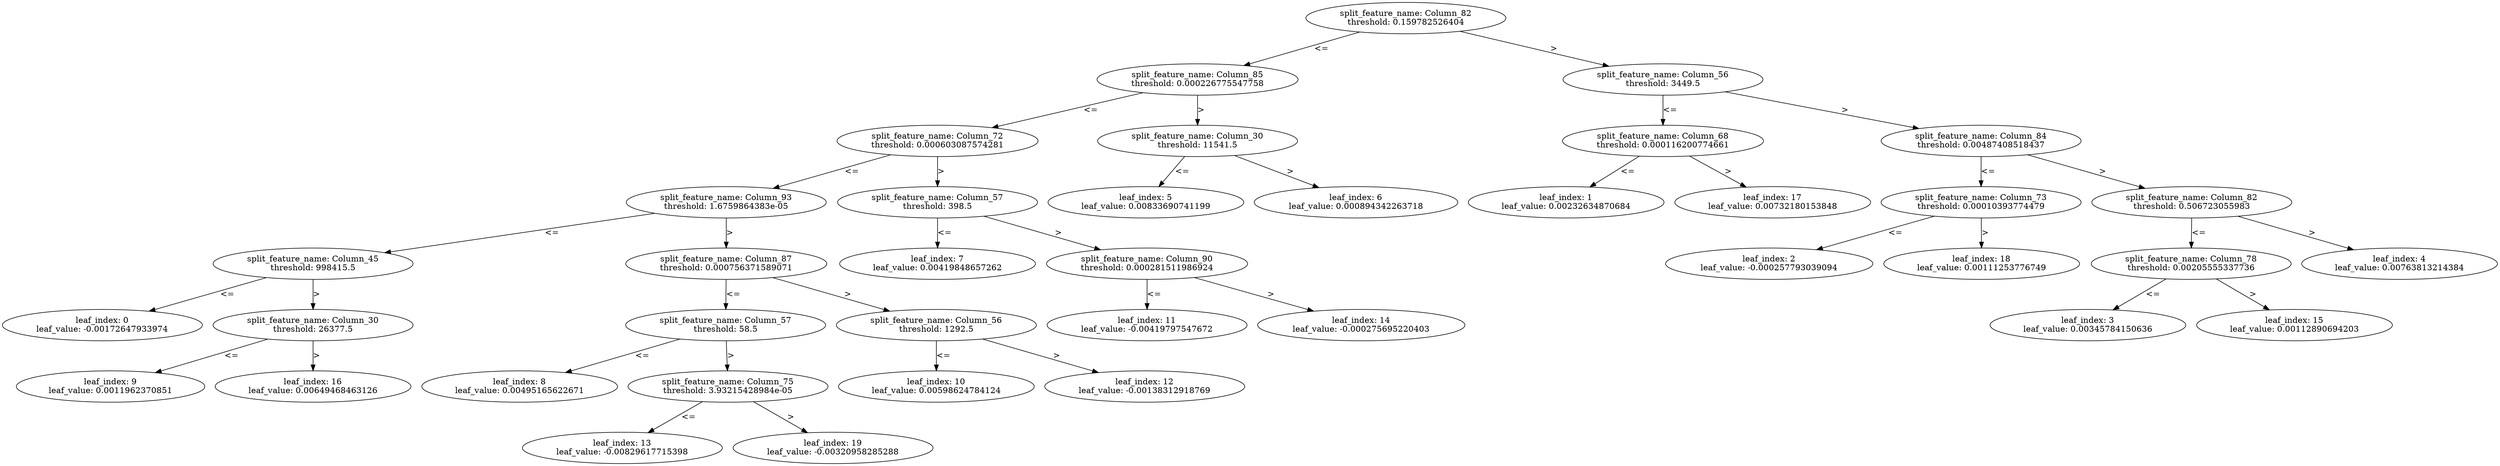 digraph Tree78 {
	split0 [label="split_feature_name: Column_82\nthreshold: 0.159782526404"]
	split4 [label="split_feature_name: Column_85\nthreshold: 0.000226775547758"]
	split6 [label="split_feature_name: Column_72\nthreshold: 0.000603087574281"]
	split7 [label="split_feature_name: Column_93\nthreshold: 1.6759864383e-05"]
	split8 [label="split_feature_name: Column_45\nthreshold: 998415.5"]
	leaf0 [label="leaf_index: 0\nleaf_value: -0.00172647933974"]
	split8 -> leaf0 [label="<="]
	split15 [label="split_feature_name: Column_30\nthreshold: 26377.5"]
	leaf9 [label="leaf_index: 9\nleaf_value: 0.0011962370851"]
	split15 -> leaf9 [label="<="]
	leaf16 [label="leaf_index: 16\nleaf_value: 0.00649468463126"]
	split15 -> leaf16 [label=">"]
	split8 -> split15 [label=">"]
	split7 -> split8 [label="<="]
	split9 [label="split_feature_name: Column_87\nthreshold: 0.000756371589071"]
	split12 [label="split_feature_name: Column_57\nthreshold: 58.5"]
	leaf8 [label="leaf_index: 8\nleaf_value: 0.00495165622671"]
	split12 -> leaf8 [label="<="]
	split18 [label="split_feature_name: Column_75\nthreshold: 3.93215428984e-05"]
	leaf13 [label="leaf_index: 13\nleaf_value: -0.00829617715398"]
	split18 -> leaf13 [label="<="]
	leaf19 [label="leaf_index: 19\nleaf_value: -0.00320958285288"]
	split18 -> leaf19 [label=">"]
	split12 -> split18 [label=">"]
	split9 -> split12 [label="<="]
	split11 [label="split_feature_name: Column_56\nthreshold: 1292.5"]
	leaf10 [label="leaf_index: 10\nleaf_value: 0.00598624784124"]
	split11 -> leaf10 [label="<="]
	leaf12 [label="leaf_index: 12\nleaf_value: -0.00138312918769"]
	split11 -> leaf12 [label=">"]
	split9 -> split11 [label=">"]
	split7 -> split9 [label=">"]
	split6 -> split7 [label="<="]
	split10 [label="split_feature_name: Column_57\nthreshold: 398.5"]
	leaf7 [label="leaf_index: 7\nleaf_value: 0.00419848657262"]
	split10 -> leaf7 [label="<="]
	split13 [label="split_feature_name: Column_90\nthreshold: 0.000281511986924"]
	leaf11 [label="leaf_index: 11\nleaf_value: -0.00419797547672"]
	split13 -> leaf11 [label="<="]
	leaf14 [label="leaf_index: 14\nleaf_value: -0.000275695220403"]
	split13 -> leaf14 [label=">"]
	split10 -> split13 [label=">"]
	split6 -> split10 [label=">"]
	split4 -> split6 [label="<="]
	split5 [label="split_feature_name: Column_30\nthreshold: 11541.5"]
	leaf5 [label="leaf_index: 5\nleaf_value: 0.00833690741199"]
	split5 -> leaf5 [label="<="]
	leaf6 [label="leaf_index: 6\nleaf_value: 0.000894342263718"]
	split5 -> leaf6 [label=">"]
	split4 -> split5 [label=">"]
	split0 -> split4 [label="<="]
	split1 [label="split_feature_name: Column_56\nthreshold: 3449.5"]
	split16 [label="split_feature_name: Column_68\nthreshold: 0.000116200774661"]
	leaf1 [label="leaf_index: 1\nleaf_value: 0.00232634870684"]
	split16 -> leaf1 [label="<="]
	leaf17 [label="leaf_index: 17\nleaf_value: 0.00732180153848"]
	split16 -> leaf17 [label=">"]
	split1 -> split16 [label="<="]
	split2 [label="split_feature_name: Column_84\nthreshold: 0.00487408518437"]
	split17 [label="split_feature_name: Column_73\nthreshold: 0.00010393774479"]
	leaf2 [label="leaf_index: 2\nleaf_value: -0.000257793039094"]
	split17 -> leaf2 [label="<="]
	leaf18 [label="leaf_index: 18\nleaf_value: 0.00111253776749"]
	split17 -> leaf18 [label=">"]
	split2 -> split17 [label="<="]
	split3 [label="split_feature_name: Column_82\nthreshold: 0.506723055983"]
	split14 [label="split_feature_name: Column_78\nthreshold: 0.00205555337736"]
	leaf3 [label="leaf_index: 3\nleaf_value: 0.00345784150636"]
	split14 -> leaf3 [label="<="]
	leaf15 [label="leaf_index: 15\nleaf_value: 0.00112890694203"]
	split14 -> leaf15 [label=">"]
	split3 -> split14 [label="<="]
	leaf4 [label="leaf_index: 4\nleaf_value: 0.00763813214384"]
	split3 -> leaf4 [label=">"]
	split2 -> split3 [label=">"]
	split1 -> split2 [label=">"]
	split0 -> split1 [label=">"]
}
